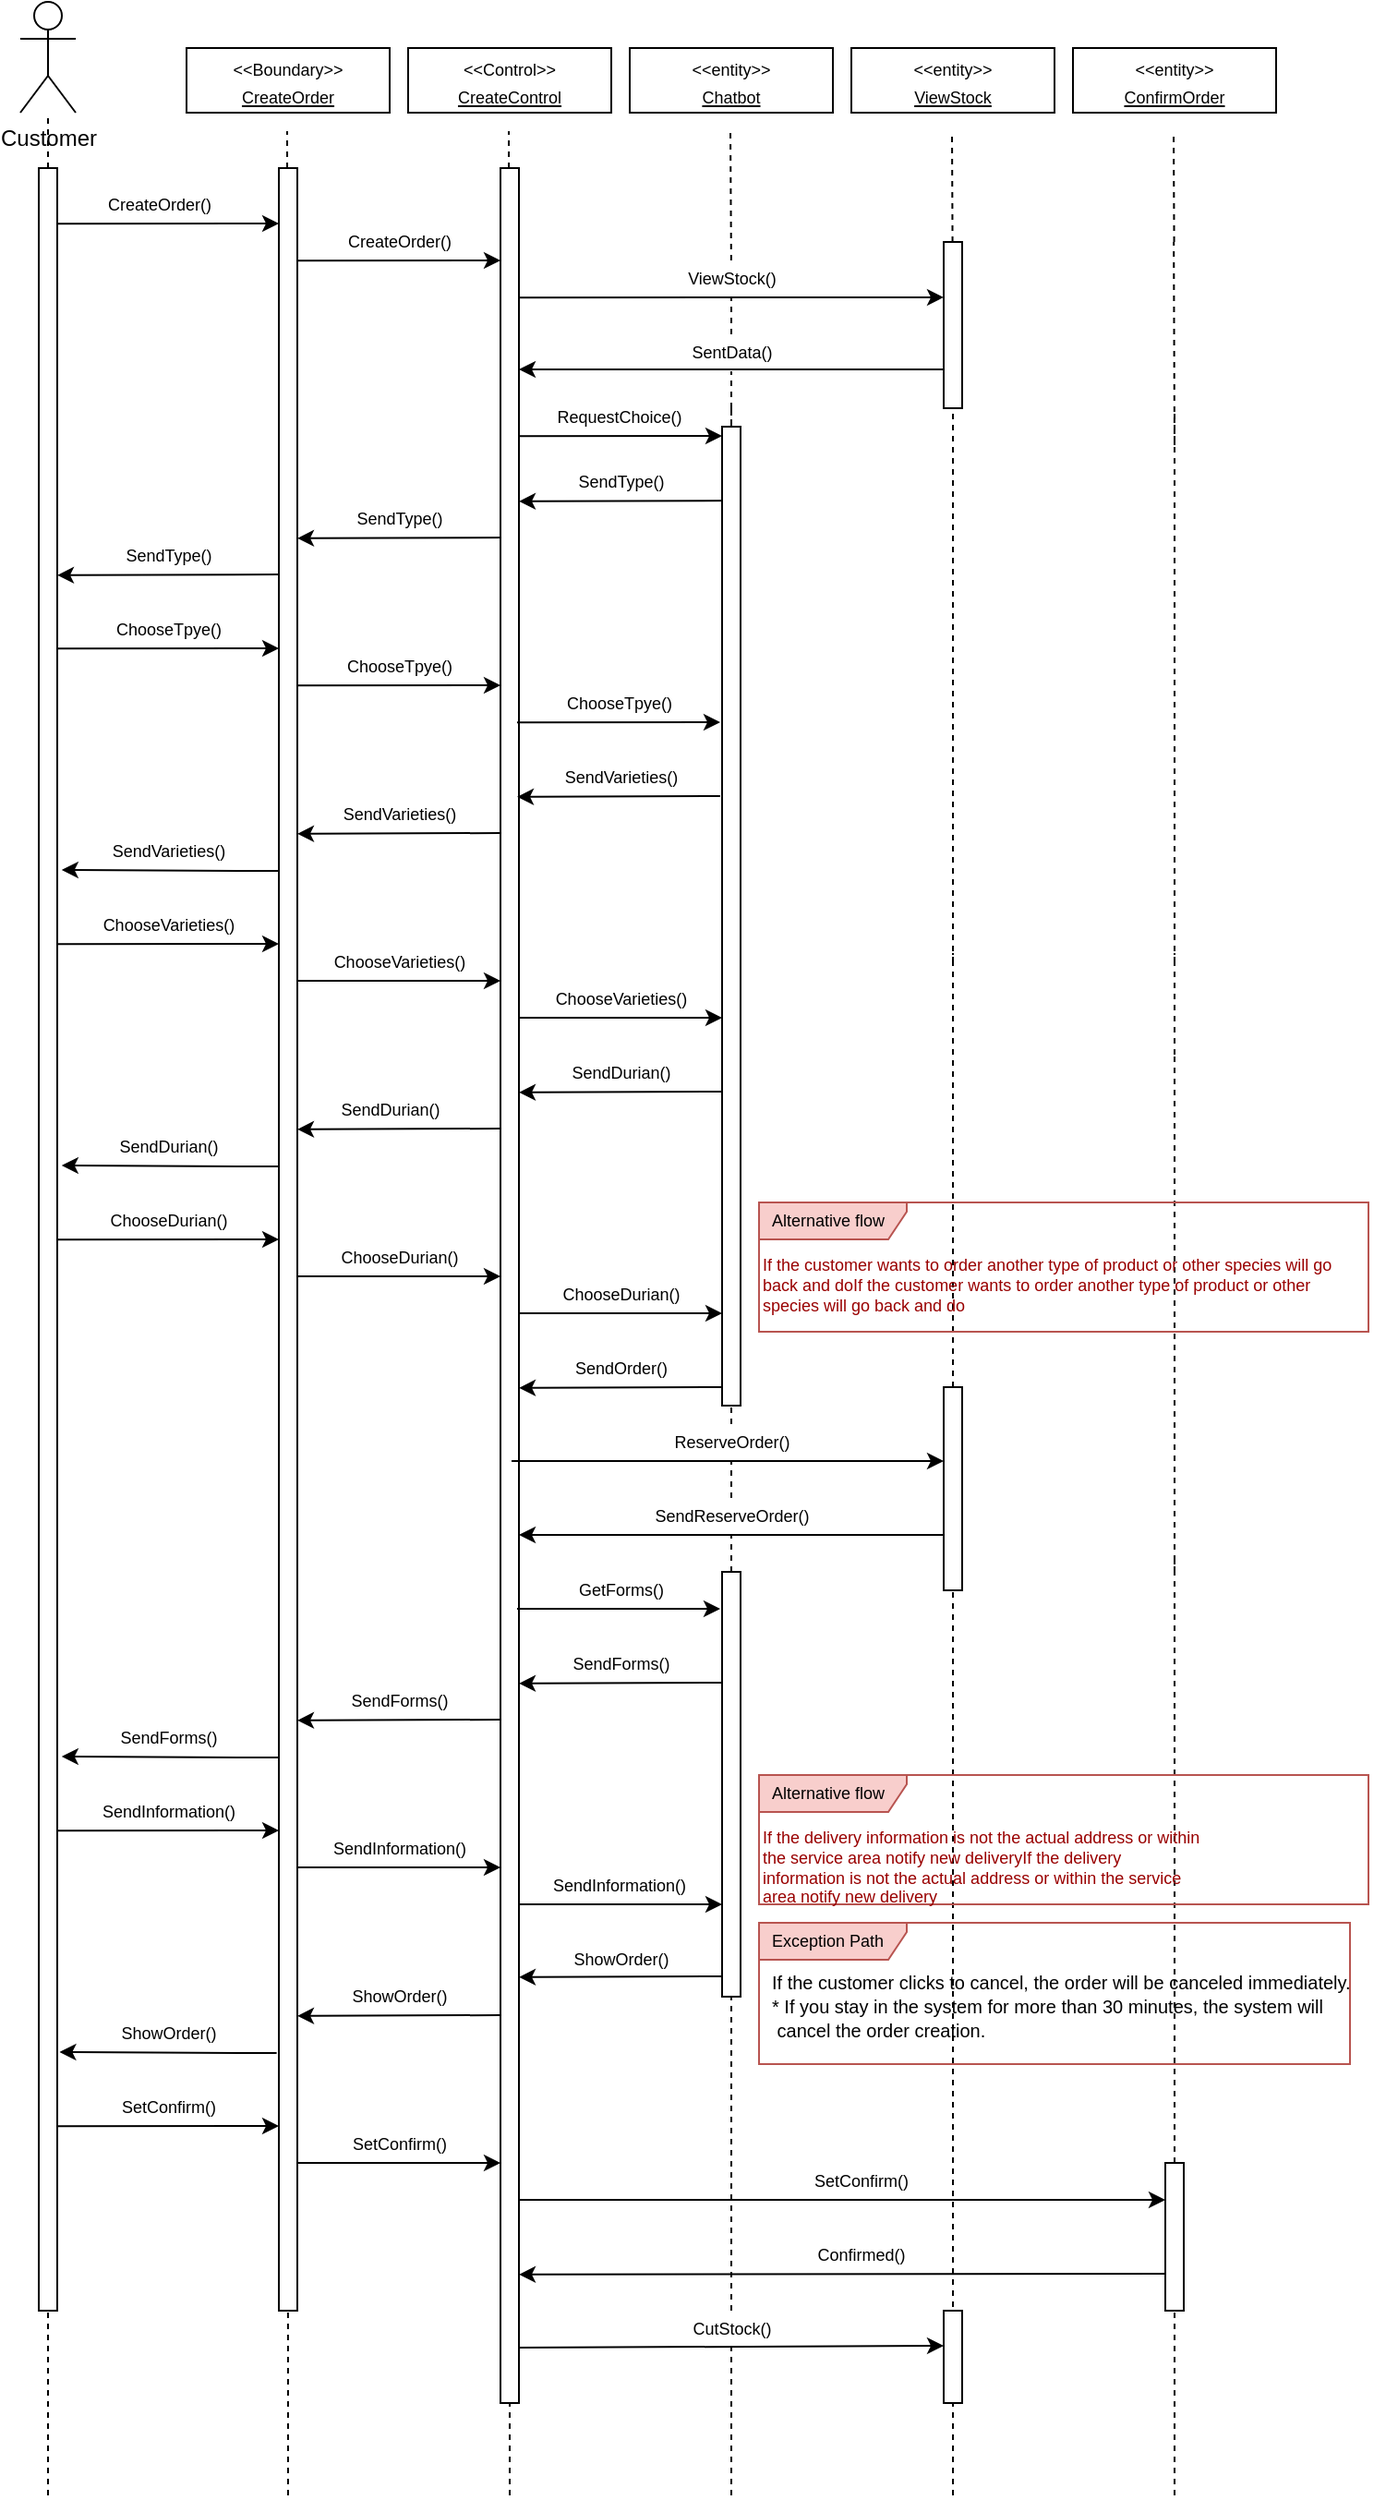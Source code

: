 <mxfile>
    <diagram id="RNaWkuKRxEJbEr7aYnWs" name="Sequence Diagram">
        <mxGraphModel dx="2070" dy="768" grid="1" gridSize="10" guides="1" tooltips="1" connect="1" arrows="1" fold="1" page="1" pageScale="1" pageWidth="850" pageHeight="1100" math="0" shadow="0">
            <root>
                <mxCell id="0"/>
                <mxCell id="1" parent="0"/>
                <mxCell id="ga03uyhn2KRXtW5bcROZ-85" value="Customer" style="shape=umlActor;verticalLabelPosition=bottom;verticalAlign=top;html=1;outlineConnect=0;" parent="1" vertex="1">
                    <mxGeometry x="90" y="90" width="30" height="60" as="geometry"/>
                </mxCell>
                <mxCell id="ga03uyhn2KRXtW5bcROZ-86" value="&lt;font style=&quot;font-size: 9px;&quot;&gt;&amp;lt;&amp;lt;Boundary&amp;gt;&amp;gt;&lt;br&gt;&lt;u&gt;CreateOrder&lt;/u&gt;&lt;br&gt;&lt;/font&gt;" style="rounded=0;whiteSpace=wrap;html=1;" parent="1" vertex="1">
                    <mxGeometry x="180.0" y="115" width="110" height="35" as="geometry"/>
                </mxCell>
                <mxCell id="ga03uyhn2KRXtW5bcROZ-87" value="&lt;font style=&quot;font-size: 9px;&quot;&gt;&amp;lt;&amp;lt;Control&amp;gt;&amp;gt;&lt;br&gt;&lt;u&gt;CreateControl&lt;/u&gt;&lt;br&gt;&lt;/font&gt;" style="rounded=0;whiteSpace=wrap;html=1;" parent="1" vertex="1">
                    <mxGeometry x="300" y="115" width="110" height="35" as="geometry"/>
                </mxCell>
                <mxCell id="ga03uyhn2KRXtW5bcROZ-88" value="&lt;font style=&quot;font-size: 9px;&quot;&gt;&amp;lt;&amp;lt;entity&amp;gt;&amp;gt;&lt;br&gt;&lt;u&gt;ViewStock&lt;/u&gt;&lt;br&gt;&lt;/font&gt;" style="rounded=0;whiteSpace=wrap;html=1;" parent="1" vertex="1">
                    <mxGeometry x="540" y="115" width="110" height="35" as="geometry"/>
                </mxCell>
                <mxCell id="ga03uyhn2KRXtW5bcROZ-89" value="" style="endArrow=none;dashed=1;html=1;startArrow=none;" parent="1" source="107" target="ga03uyhn2KRXtW5bcROZ-85" edge="1">
                    <mxGeometry width="50" height="50" relative="1" as="geometry">
                        <mxPoint x="105" y="1200" as="sourcePoint"/>
                        <mxPoint x="135" y="200" as="targetPoint"/>
                    </mxGeometry>
                </mxCell>
                <mxCell id="ga03uyhn2KRXtW5bcROZ-90" value="" style="endArrow=none;dashed=1;html=1;startArrow=none;" parent="1" source="ga03uyhn2KRXtW5bcROZ-117" edge="1">
                    <mxGeometry width="50" height="50" relative="1" as="geometry">
                        <mxPoint x="235" y="620" as="sourcePoint"/>
                        <mxPoint x="234.5" y="160" as="targetPoint"/>
                    </mxGeometry>
                </mxCell>
                <mxCell id="ga03uyhn2KRXtW5bcROZ-91" value="" style="endArrow=none;dashed=1;html=1;startArrow=none;" parent="1" edge="1">
                    <mxGeometry width="50" height="50" relative="1" as="geometry">
                        <mxPoint x="354.523" y="180" as="sourcePoint"/>
                        <mxPoint x="354.5" y="160" as="targetPoint"/>
                    </mxGeometry>
                </mxCell>
                <mxCell id="ga03uyhn2KRXtW5bcROZ-92" value="" style="endArrow=none;dashed=1;html=1;startArrow=none;" parent="1" source="ga03uyhn2KRXtW5bcROZ-104" edge="1">
                    <mxGeometry width="50" height="50" relative="1" as="geometry">
                        <mxPoint x="594.767" y="240" as="sourcePoint"/>
                        <mxPoint x="594.5" y="160" as="targetPoint"/>
                    </mxGeometry>
                </mxCell>
                <mxCell id="ga03uyhn2KRXtW5bcROZ-95" value="" style="endArrow=classic;html=1;fontSize=9;exitX=1.081;exitY=0.094;exitDx=0;exitDy=0;exitPerimeter=0;" parent="1" edge="1">
                    <mxGeometry width="50" height="50" relative="1" as="geometry">
                        <mxPoint x="110" y="210.08" as="sourcePoint"/>
                        <mxPoint x="230" y="210" as="targetPoint"/>
                    </mxGeometry>
                </mxCell>
                <mxCell id="ga03uyhn2KRXtW5bcROZ-96" value="CreateOrder()" style="text;html=1;align=center;verticalAlign=middle;resizable=0;points=[];autosize=1;strokeColor=none;fillColor=none;fontSize=9;" parent="1" vertex="1">
                    <mxGeometry x="125" y="190" width="80" height="20" as="geometry"/>
                </mxCell>
                <mxCell id="ga03uyhn2KRXtW5bcROZ-97" value="" style="endArrow=classic;html=1;fontSize=9;exitX=1.081;exitY=0.094;exitDx=0;exitDy=0;exitPerimeter=0;" parent="1" edge="1">
                    <mxGeometry width="50" height="50" relative="1" as="geometry">
                        <mxPoint x="230" y="230.08" as="sourcePoint"/>
                        <mxPoint x="350" y="230" as="targetPoint"/>
                    </mxGeometry>
                </mxCell>
                <mxCell id="ga03uyhn2KRXtW5bcROZ-98" value="" style="endArrow=none;dashed=1;html=1;" parent="1" edge="1">
                    <mxGeometry width="50" height="50" relative="1" as="geometry">
                        <mxPoint x="235" y="1440" as="sourcePoint"/>
                        <mxPoint x="234.586" y="620" as="targetPoint"/>
                    </mxGeometry>
                </mxCell>
                <mxCell id="ga03uyhn2KRXtW5bcROZ-99" value="" style="endArrow=none;dashed=1;html=1;startArrow=none;" parent="1" target="ga03uyhn2KRXtW5bcROZ-104" edge="1">
                    <mxGeometry width="50" height="50" relative="1" as="geometry">
                        <mxPoint x="595" y="610" as="sourcePoint"/>
                        <mxPoint x="594.902" y="380" as="targetPoint"/>
                    </mxGeometry>
                </mxCell>
                <mxCell id="ga03uyhn2KRXtW5bcROZ-100" value="CreateOrder()" style="text;html=1;align=center;verticalAlign=middle;resizable=0;points=[];autosize=1;strokeColor=none;fillColor=none;fontSize=9;" parent="1" vertex="1">
                    <mxGeometry x="255" y="210" width="80" height="20" as="geometry"/>
                </mxCell>
                <mxCell id="ga03uyhn2KRXtW5bcROZ-101" value="" style="endArrow=classic;html=1;fontSize=9;exitX=1.081;exitY=0.094;exitDx=0;exitDy=0;exitPerimeter=0;entryX=0.333;entryY=1;entryDx=0;entryDy=0;entryPerimeter=0;" parent="1" target="ga03uyhn2KRXtW5bcROZ-104" edge="1">
                    <mxGeometry width="50" height="50" relative="1" as="geometry">
                        <mxPoint x="350" y="250.08" as="sourcePoint"/>
                        <mxPoint x="470" y="250" as="targetPoint"/>
                    </mxGeometry>
                </mxCell>
                <mxCell id="ga03uyhn2KRXtW5bcROZ-102" value="" style="endArrow=none;dashed=1;html=1;" parent="1" edge="1">
                    <mxGeometry width="50" height="50" relative="1" as="geometry">
                        <mxPoint x="355" y="1440" as="sourcePoint"/>
                        <mxPoint x="354.836" y="420" as="targetPoint"/>
                    </mxGeometry>
                </mxCell>
                <mxCell id="ga03uyhn2KRXtW5bcROZ-103" value="" style="endArrow=classic;html=1;fontSize=9;" parent="1" edge="1">
                    <mxGeometry width="50" height="50" relative="1" as="geometry">
                        <mxPoint x="600" y="289" as="sourcePoint"/>
                        <mxPoint x="360" y="289" as="targetPoint"/>
                    </mxGeometry>
                </mxCell>
                <mxCell id="ga03uyhn2KRXtW5bcROZ-111" value="" style="endArrow=classic;html=1;fontSize=9;exitX=1.081;exitY=0.094;exitDx=0;exitDy=0;exitPerimeter=0;" parent="1" edge="1">
                    <mxGeometry width="50" height="50" relative="1" as="geometry">
                        <mxPoint x="110" y="440.08" as="sourcePoint"/>
                        <mxPoint x="230" y="440" as="targetPoint"/>
                    </mxGeometry>
                </mxCell>
                <mxCell id="ga03uyhn2KRXtW5bcROZ-112" value="" style="endArrow=classic;html=1;fontSize=9;exitX=1.081;exitY=0.094;exitDx=0;exitDy=0;exitPerimeter=0;" parent="1" edge="1">
                    <mxGeometry width="50" height="50" relative="1" as="geometry">
                        <mxPoint x="360" y="380" as="sourcePoint"/>
                        <mxPoint x="240" y="380.42" as="targetPoint"/>
                    </mxGeometry>
                </mxCell>
                <mxCell id="ga03uyhn2KRXtW5bcROZ-113" value="" style="endArrow=classic;html=1;fontSize=9;exitX=1.081;exitY=0.094;exitDx=0;exitDy=0;exitPerimeter=0;" parent="1" edge="1">
                    <mxGeometry width="50" height="50" relative="1" as="geometry">
                        <mxPoint x="230" y="460.08" as="sourcePoint"/>
                        <mxPoint x="350" y="460" as="targetPoint"/>
                    </mxGeometry>
                </mxCell>
                <mxCell id="ga03uyhn2KRXtW5bcROZ-115" value="" style="endArrow=none;dashed=1;html=1;startArrow=none;" parent="1" edge="1">
                    <mxGeometry width="50" height="50" relative="1" as="geometry">
                        <mxPoint x="355" y="420" as="sourcePoint"/>
                        <mxPoint x="355" y="620" as="targetPoint"/>
                    </mxGeometry>
                </mxCell>
                <mxCell id="ga03uyhn2KRXtW5bcROZ-116" value="" style="endArrow=none;dashed=1;html=1;startArrow=none;" parent="1" target="ga03uyhn2KRXtW5bcROZ-117" edge="1">
                    <mxGeometry width="50" height="50" relative="1" as="geometry">
                        <mxPoint x="235" y="620" as="sourcePoint"/>
                        <mxPoint x="234.5" y="160" as="targetPoint"/>
                    </mxGeometry>
                </mxCell>
                <mxCell id="ga03uyhn2KRXtW5bcROZ-117" value="" style="rounded=0;whiteSpace=wrap;html=1;direction=south;" parent="1" vertex="1">
                    <mxGeometry x="230" y="180" width="10" height="1160" as="geometry"/>
                </mxCell>
                <mxCell id="ga03uyhn2KRXtW5bcROZ-118" value="" style="endArrow=classic;html=1;fontSize=9;exitX=1.081;exitY=0.094;exitDx=0;exitDy=0;exitPerimeter=0;" parent="1" edge="1">
                    <mxGeometry width="50" height="50" relative="1" as="geometry">
                        <mxPoint x="230" y="400" as="sourcePoint"/>
                        <mxPoint x="110" y="400.42" as="targetPoint"/>
                    </mxGeometry>
                </mxCell>
                <mxCell id="ga03uyhn2KRXtW5bcROZ-120" value="" style="endArrow=none;dashed=1;html=1;startArrow=none;" parent="1" source="71" edge="1">
                    <mxGeometry width="50" height="50" relative="1" as="geometry">
                        <mxPoint x="595" y="1040" as="sourcePoint"/>
                        <mxPoint x="595" y="660" as="targetPoint"/>
                    </mxGeometry>
                </mxCell>
                <mxCell id="ga03uyhn2KRXtW5bcROZ-123" value="" style="endArrow=none;dashed=1;html=1;startArrow=none;" parent="1" edge="1">
                    <mxGeometry width="50" height="50" relative="1" as="geometry">
                        <mxPoint x="595" y="660" as="sourcePoint"/>
                        <mxPoint x="595" y="605" as="targetPoint"/>
                    </mxGeometry>
                </mxCell>
                <mxCell id="ga03uyhn2KRXtW5bcROZ-129" value="" style="endArrow=none;dashed=1;html=1;startArrow=none;" parent="1" source="29" edge="1">
                    <mxGeometry width="50" height="50" relative="1" as="geometry">
                        <mxPoint x="355" y="420" as="sourcePoint"/>
                        <mxPoint x="355" y="180" as="targetPoint"/>
                    </mxGeometry>
                </mxCell>
                <mxCell id="ga03uyhn2KRXtW5bcROZ-134" value="ChooseTpye()" style="text;html=1;align=center;verticalAlign=middle;resizable=0;points=[];autosize=1;strokeColor=none;fillColor=none;fontSize=9;" parent="1" vertex="1">
                    <mxGeometry x="130" y="420" width="80" height="20" as="geometry"/>
                </mxCell>
                <mxCell id="ga03uyhn2KRXtW5bcROZ-135" value="SendType()" style="text;html=1;align=center;verticalAlign=middle;resizable=0;points=[];autosize=1;strokeColor=none;fillColor=none;fontSize=9;" parent="1" vertex="1">
                    <mxGeometry x="135" y="380" width="70" height="20" as="geometry"/>
                </mxCell>
                <mxCell id="ga03uyhn2KRXtW5bcROZ-136" value="SendType()" style="text;html=1;align=center;verticalAlign=middle;resizable=0;points=[];autosize=1;strokeColor=none;fillColor=none;fontSize=9;" parent="1" vertex="1">
                    <mxGeometry x="260" y="360" width="70" height="20" as="geometry"/>
                </mxCell>
                <mxCell id="5" value="" style="endArrow=none;dashed=1;html=1;startArrow=none;" parent="1" source="ga03uyhn2KRXtW5bcROZ-105" edge="1">
                    <mxGeometry width="50" height="50" relative="1" as="geometry">
                        <mxPoint x="475" y="350" as="sourcePoint"/>
                        <mxPoint x="474.5" y="160" as="targetPoint"/>
                    </mxGeometry>
                </mxCell>
                <mxCell id="6" value="" style="endArrow=none;dashed=1;html=1;startArrow=none;" parent="1" edge="1">
                    <mxGeometry width="50" height="50" relative="1" as="geometry">
                        <mxPoint x="475" y="310" as="sourcePoint"/>
                        <mxPoint x="475" y="340" as="targetPoint"/>
                    </mxGeometry>
                </mxCell>
                <mxCell id="8" value="" style="endArrow=none;dashed=1;html=1;startArrow=none;" parent="1" source="76" edge="1">
                    <mxGeometry width="50" height="50" relative="1" as="geometry">
                        <mxPoint x="475" y="1040" as="sourcePoint"/>
                        <mxPoint x="475" y="660" as="targetPoint"/>
                    </mxGeometry>
                </mxCell>
                <mxCell id="9" value="" style="endArrow=none;dashed=1;html=1;startArrow=none;" parent="1" edge="1">
                    <mxGeometry width="50" height="50" relative="1" as="geometry">
                        <mxPoint x="475" y="660" as="sourcePoint"/>
                        <mxPoint x="475" y="605" as="targetPoint"/>
                    </mxGeometry>
                </mxCell>
                <mxCell id="4" value="&lt;font style=&quot;font-size: 9px;&quot;&gt;&amp;lt;&amp;lt;entity&amp;gt;&amp;gt;&lt;br&gt;&lt;u&gt;Chatbot&lt;/u&gt;&lt;br&gt;&lt;/font&gt;" style="rounded=0;whiteSpace=wrap;html=1;" parent="1" vertex="1">
                    <mxGeometry x="420" y="115" width="110" height="35" as="geometry"/>
                </mxCell>
                <mxCell id="18" value="" style="endArrow=none;dashed=1;html=1;startArrow=none;" parent="1" target="ga03uyhn2KRXtW5bcROZ-106" edge="1">
                    <mxGeometry width="50" height="50" relative="1" as="geometry">
                        <mxPoint x="475" y="310" as="sourcePoint"/>
                        <mxPoint x="474.5" y="160" as="targetPoint"/>
                    </mxGeometry>
                </mxCell>
                <mxCell id="ga03uyhn2KRXtW5bcROZ-106" value="SentData()" style="text;html=1;align=center;verticalAlign=middle;resizable=0;points=[];autosize=1;strokeColor=none;fillColor=none;fontSize=9;" parent="1" vertex="1">
                    <mxGeometry x="440" y="270" width="70" height="20" as="geometry"/>
                </mxCell>
                <mxCell id="20" value="" style="endArrow=none;dashed=1;html=1;startArrow=none;" parent="1" source="ga03uyhn2KRXtW5bcROZ-106" target="ga03uyhn2KRXtW5bcROZ-105" edge="1">
                    <mxGeometry width="50" height="50" relative="1" as="geometry">
                        <mxPoint x="474.958" y="270" as="sourcePoint"/>
                        <mxPoint x="474.5" y="160" as="targetPoint"/>
                    </mxGeometry>
                </mxCell>
                <mxCell id="ga03uyhn2KRXtW5bcROZ-105" value="ViewStock()" style="text;html=1;align=center;verticalAlign=middle;resizable=0;points=[];autosize=1;strokeColor=none;fillColor=none;fontSize=9;" parent="1" vertex="1">
                    <mxGeometry x="440" y="230" width="70" height="20" as="geometry"/>
                </mxCell>
                <mxCell id="21" value="" style="endArrow=none;dashed=1;html=1;startArrow=none;" parent="1" target="ga03uyhn2KRXtW5bcROZ-104" edge="1">
                    <mxGeometry width="50" height="50" relative="1" as="geometry">
                        <mxPoint x="594.767" y="240" as="sourcePoint"/>
                        <mxPoint x="594.5" y="160" as="targetPoint"/>
                    </mxGeometry>
                </mxCell>
                <mxCell id="ga03uyhn2KRXtW5bcROZ-104" value="" style="rounded=0;whiteSpace=wrap;html=1;direction=south;" parent="1" vertex="1">
                    <mxGeometry x="590" y="220" width="10" height="90" as="geometry"/>
                </mxCell>
                <mxCell id="23" value="" style="endArrow=none;dashed=1;html=1;startArrow=none;" parent="1" edge="1">
                    <mxGeometry width="50" height="50" relative="1" as="geometry">
                        <mxPoint x="475" y="610" as="sourcePoint"/>
                        <mxPoint x="475" y="435" as="targetPoint"/>
                    </mxGeometry>
                </mxCell>
                <mxCell id="25" value="" style="endArrow=classic;html=1;fontSize=9;exitX=1.081;exitY=0.094;exitDx=0;exitDy=0;exitPerimeter=0;" parent="1" edge="1">
                    <mxGeometry width="50" height="50" relative="1" as="geometry">
                        <mxPoint x="350" y="325.08" as="sourcePoint"/>
                        <mxPoint x="470" y="325" as="targetPoint"/>
                    </mxGeometry>
                </mxCell>
                <mxCell id="26" value="RequestChoice()" style="text;html=1;align=center;verticalAlign=middle;resizable=0;points=[];autosize=1;strokeColor=none;fillColor=none;fontSize=9;" parent="1" vertex="1">
                    <mxGeometry x="369" y="305" width="90" height="20" as="geometry"/>
                </mxCell>
                <mxCell id="27" value="" style="endArrow=none;dashed=1;html=1;startArrow=none;" parent="1" source="33" edge="1">
                    <mxGeometry width="50" height="50" relative="1" as="geometry">
                        <mxPoint x="475" y="440" as="sourcePoint"/>
                        <mxPoint x="475" y="310" as="targetPoint"/>
                    </mxGeometry>
                </mxCell>
                <mxCell id="30" value="" style="endArrow=none;dashed=1;html=1;startArrow=none;" parent="1" target="29" edge="1">
                    <mxGeometry width="50" height="50" relative="1" as="geometry">
                        <mxPoint x="355" y="420" as="sourcePoint"/>
                        <mxPoint x="355" y="180" as="targetPoint"/>
                    </mxGeometry>
                </mxCell>
                <mxCell id="29" value="" style="rounded=0;whiteSpace=wrap;html=1;direction=south;" parent="1" vertex="1">
                    <mxGeometry x="350" y="180" width="10" height="1210" as="geometry"/>
                </mxCell>
                <mxCell id="31" value="" style="endArrow=classic;html=1;fontSize=9;exitX=1.081;exitY=0.094;exitDx=0;exitDy=0;exitPerimeter=0;" parent="1" edge="1">
                    <mxGeometry width="50" height="50" relative="1" as="geometry">
                        <mxPoint x="480" y="360" as="sourcePoint"/>
                        <mxPoint x="360" y="360.42" as="targetPoint"/>
                    </mxGeometry>
                </mxCell>
                <mxCell id="32" value="SendType()" style="text;html=1;align=center;verticalAlign=middle;resizable=0;points=[];autosize=1;strokeColor=none;fillColor=none;fontSize=9;" parent="1" vertex="1">
                    <mxGeometry x="380" y="340" width="70" height="20" as="geometry"/>
                </mxCell>
                <mxCell id="34" value="" style="endArrow=none;dashed=1;html=1;startArrow=none;" parent="1" target="33" edge="1">
                    <mxGeometry width="50" height="50" relative="1" as="geometry">
                        <mxPoint x="475" y="440" as="sourcePoint"/>
                        <mxPoint x="475" y="310" as="targetPoint"/>
                    </mxGeometry>
                </mxCell>
                <mxCell id="33" value="" style="rounded=0;whiteSpace=wrap;html=1;direction=south;" parent="1" vertex="1">
                    <mxGeometry x="470" y="320" width="10" height="530" as="geometry"/>
                </mxCell>
                <mxCell id="36" value="ChooseTpye()" style="text;html=1;align=center;verticalAlign=middle;resizable=0;points=[];autosize=1;strokeColor=none;fillColor=none;fontSize=9;" parent="1" vertex="1">
                    <mxGeometry x="255" y="440" width="80" height="20" as="geometry"/>
                </mxCell>
                <mxCell id="37" value="ChooseTpye()" style="text;html=1;align=center;verticalAlign=middle;resizable=0;points=[];autosize=1;strokeColor=none;fillColor=none;fontSize=9;" parent="1" vertex="1">
                    <mxGeometry x="374" y="460" width="80" height="20" as="geometry"/>
                </mxCell>
                <mxCell id="38" value="" style="endArrow=classic;html=1;fontSize=9;exitX=1.081;exitY=0.094;exitDx=0;exitDy=0;exitPerimeter=0;" parent="1" edge="1">
                    <mxGeometry width="50" height="50" relative="1" as="geometry">
                        <mxPoint x="359" y="480.08" as="sourcePoint"/>
                        <mxPoint x="469" y="480" as="targetPoint"/>
                    </mxGeometry>
                </mxCell>
                <mxCell id="39" value="" style="endArrow=classic;html=1;fontSize=9;" parent="1" edge="1">
                    <mxGeometry width="50" height="50" relative="1" as="geometry">
                        <mxPoint x="469" y="520" as="sourcePoint"/>
                        <mxPoint x="359" y="520.42" as="targetPoint"/>
                    </mxGeometry>
                </mxCell>
                <mxCell id="40" value="SendVarieties()" style="text;html=1;align=center;verticalAlign=middle;resizable=0;points=[];autosize=1;strokeColor=none;fillColor=none;fontSize=9;" parent="1" vertex="1">
                    <mxGeometry x="375" y="500" width="80" height="20" as="geometry"/>
                </mxCell>
                <mxCell id="41" value="SendVarieties()" style="text;html=1;align=center;verticalAlign=middle;resizable=0;points=[];autosize=1;strokeColor=none;fillColor=none;fontSize=9;" parent="1" vertex="1">
                    <mxGeometry x="255" y="520" width="80" height="20" as="geometry"/>
                </mxCell>
                <mxCell id="42" value="" style="endArrow=classic;html=1;fontSize=9;" parent="1" edge="1">
                    <mxGeometry width="50" height="50" relative="1" as="geometry">
                        <mxPoint x="350" y="540" as="sourcePoint"/>
                        <mxPoint x="240" y="540.42" as="targetPoint"/>
                    </mxGeometry>
                </mxCell>
                <mxCell id="44" value="SendVarieties()" style="text;html=1;align=center;verticalAlign=middle;resizable=0;points=[];autosize=1;strokeColor=none;fillColor=none;fontSize=9;" parent="1" vertex="1">
                    <mxGeometry x="130" y="540" width="80" height="20" as="geometry"/>
                </mxCell>
                <mxCell id="46" value="ChooseVarieties()" style="text;html=1;align=center;verticalAlign=middle;resizable=0;points=[];autosize=1;strokeColor=none;fillColor=none;fontSize=9;" parent="1" vertex="1">
                    <mxGeometry x="125" y="580" width="90" height="20" as="geometry"/>
                </mxCell>
                <mxCell id="47" value="" style="endArrow=classic;html=1;fontSize=9;exitX=1.081;exitY=0.094;exitDx=0;exitDy=0;exitPerimeter=0;" parent="1" edge="1">
                    <mxGeometry width="50" height="50" relative="1" as="geometry">
                        <mxPoint x="110" y="600.08" as="sourcePoint"/>
                        <mxPoint x="230" y="600" as="targetPoint"/>
                    </mxGeometry>
                </mxCell>
                <mxCell id="48" value="ChooseVarieties()" style="text;html=1;align=center;verticalAlign=middle;resizable=0;points=[];autosize=1;strokeColor=none;fillColor=none;fontSize=9;" parent="1" vertex="1">
                    <mxGeometry x="250" y="600" width="90" height="20" as="geometry"/>
                </mxCell>
                <mxCell id="49" value="" style="endArrow=classic;html=1;fontSize=9;" parent="1" edge="1">
                    <mxGeometry width="50" height="50" relative="1" as="geometry">
                        <mxPoint x="240" y="620" as="sourcePoint"/>
                        <mxPoint x="350" y="620" as="targetPoint"/>
                    </mxGeometry>
                </mxCell>
                <mxCell id="50" value="ChooseVarieties()" style="text;html=1;align=center;verticalAlign=middle;resizable=0;points=[];autosize=1;strokeColor=none;fillColor=none;fontSize=9;" parent="1" vertex="1">
                    <mxGeometry x="370" y="620" width="90" height="20" as="geometry"/>
                </mxCell>
                <mxCell id="51" value="" style="endArrow=classic;html=1;fontSize=9;" parent="1" edge="1">
                    <mxGeometry width="50" height="50" relative="1" as="geometry">
                        <mxPoint x="360" y="640" as="sourcePoint"/>
                        <mxPoint x="470" y="640" as="targetPoint"/>
                    </mxGeometry>
                </mxCell>
                <mxCell id="52" value="SendDurian()" style="text;html=1;align=center;verticalAlign=middle;resizable=0;points=[];autosize=1;strokeColor=none;fillColor=none;fontSize=9;" parent="1" vertex="1">
                    <mxGeometry x="375" y="660" width="80" height="20" as="geometry"/>
                </mxCell>
                <mxCell id="54" value="" style="endArrow=classic;html=1;fontSize=9;" parent="1" edge="1">
                    <mxGeometry width="50" height="50" relative="1" as="geometry">
                        <mxPoint x="470" y="680" as="sourcePoint"/>
                        <mxPoint x="360" y="680.42" as="targetPoint"/>
                    </mxGeometry>
                </mxCell>
                <mxCell id="55" value="SendDurian()" style="text;html=1;align=center;verticalAlign=middle;resizable=0;points=[];autosize=1;strokeColor=none;fillColor=none;fontSize=9;" parent="1" vertex="1">
                    <mxGeometry x="250" y="680" width="80" height="20" as="geometry"/>
                </mxCell>
                <mxCell id="56" value="" style="endArrow=classic;html=1;fontSize=9;" parent="1" edge="1">
                    <mxGeometry width="50" height="50" relative="1" as="geometry">
                        <mxPoint x="350" y="700" as="sourcePoint"/>
                        <mxPoint x="240" y="700.42" as="targetPoint"/>
                    </mxGeometry>
                </mxCell>
                <mxCell id="57" value="SendDurian()" style="text;html=1;align=center;verticalAlign=middle;resizable=0;points=[];autosize=1;strokeColor=none;fillColor=none;fontSize=9;" parent="1" vertex="1">
                    <mxGeometry x="130" y="700" width="80" height="20" as="geometry"/>
                </mxCell>
                <mxCell id="59" value="" style="endArrow=classic;html=1;fontSize=9;exitX=0.459;exitY=1.24;exitDx=0;exitDy=0;exitPerimeter=0;" parent="1" edge="1">
                    <mxGeometry width="50" height="50" relative="1" as="geometry">
                        <mxPoint x="230.0" y="720.55" as="sourcePoint"/>
                        <mxPoint x="112.4" y="720.0" as="targetPoint"/>
                    </mxGeometry>
                </mxCell>
                <mxCell id="60" value="ChooseDurian()" style="text;html=1;align=center;verticalAlign=middle;resizable=0;points=[];autosize=1;strokeColor=none;fillColor=none;fontSize=9;" parent="1" vertex="1">
                    <mxGeometry x="125" y="740" width="90" height="20" as="geometry"/>
                </mxCell>
                <mxCell id="61" value="" style="endArrow=classic;html=1;fontSize=9;exitX=1.081;exitY=0.094;exitDx=0;exitDy=0;exitPerimeter=0;" parent="1" edge="1">
                    <mxGeometry width="50" height="50" relative="1" as="geometry">
                        <mxPoint x="110" y="760.08" as="sourcePoint"/>
                        <mxPoint x="230" y="760" as="targetPoint"/>
                    </mxGeometry>
                </mxCell>
                <mxCell id="62" value="ChooseDurian()" style="text;html=1;align=center;verticalAlign=middle;resizable=0;points=[];autosize=1;strokeColor=none;fillColor=none;fontSize=9;" parent="1" vertex="1">
                    <mxGeometry x="250" y="760" width="90" height="20" as="geometry"/>
                </mxCell>
                <mxCell id="63" value="" style="endArrow=classic;html=1;fontSize=9;" parent="1" edge="1">
                    <mxGeometry width="50" height="50" relative="1" as="geometry">
                        <mxPoint x="240" y="780" as="sourcePoint"/>
                        <mxPoint x="350" y="780" as="targetPoint"/>
                    </mxGeometry>
                </mxCell>
                <mxCell id="64" value="ChooseDurian()" style="text;html=1;align=center;verticalAlign=middle;resizable=0;points=[];autosize=1;strokeColor=none;fillColor=none;fontSize=9;" parent="1" vertex="1">
                    <mxGeometry x="370" y="780" width="90" height="20" as="geometry"/>
                </mxCell>
                <mxCell id="66" value="" style="endArrow=classic;html=1;fontSize=9;" parent="1" edge="1">
                    <mxGeometry width="50" height="50" relative="1" as="geometry">
                        <mxPoint x="360" y="800" as="sourcePoint"/>
                        <mxPoint x="470" y="800" as="targetPoint"/>
                    </mxGeometry>
                </mxCell>
                <mxCell id="67" value="" style="endArrow=classic;html=1;fontSize=9;" parent="1" edge="1">
                    <mxGeometry width="50" height="50" relative="1" as="geometry">
                        <mxPoint x="470" y="840" as="sourcePoint"/>
                        <mxPoint x="360" y="840.42" as="targetPoint"/>
                    </mxGeometry>
                </mxCell>
                <mxCell id="69" value="" style="endArrow=classic;html=1;fontSize=9;entryX=0.333;entryY=1;entryDx=0;entryDy=0;entryPerimeter=0;" parent="1" edge="1">
                    <mxGeometry width="50" height="50" relative="1" as="geometry">
                        <mxPoint x="356" y="880" as="sourcePoint"/>
                        <mxPoint x="590" y="880" as="targetPoint"/>
                    </mxGeometry>
                </mxCell>
                <mxCell id="70" value="" style="endArrow=classic;html=1;fontSize=9;" parent="1" edge="1">
                    <mxGeometry width="50" height="50" relative="1" as="geometry">
                        <mxPoint x="600" y="920" as="sourcePoint"/>
                        <mxPoint x="360" y="920" as="targetPoint"/>
                    </mxGeometry>
                </mxCell>
                <mxCell id="72" value="" style="endArrow=none;dashed=1;html=1;" parent="1" target="71" edge="1">
                    <mxGeometry width="50" height="50" relative="1" as="geometry">
                        <mxPoint x="595" y="1440" as="sourcePoint"/>
                        <mxPoint x="595" y="660" as="targetPoint"/>
                    </mxGeometry>
                </mxCell>
                <mxCell id="71" value="" style="rounded=0;whiteSpace=wrap;html=1;direction=south;" parent="1" vertex="1">
                    <mxGeometry x="590" y="840" width="10" height="110" as="geometry"/>
                </mxCell>
                <mxCell id="73" value="SendOrder()" style="text;html=1;align=center;verticalAlign=middle;resizable=0;points=[];autosize=1;strokeColor=none;fillColor=none;fontSize=9;" parent="1" vertex="1">
                    <mxGeometry x="380" y="820" width="70" height="20" as="geometry"/>
                </mxCell>
                <mxCell id="79" value="" style="endArrow=none;dashed=1;html=1;startArrow=none;" parent="1" source="81" target="76" edge="1">
                    <mxGeometry width="50" height="50" relative="1" as="geometry">
                        <mxPoint x="475" y="1040" as="sourcePoint"/>
                        <mxPoint x="475" y="660" as="targetPoint"/>
                    </mxGeometry>
                </mxCell>
                <mxCell id="76" value="ReserveOrder()" style="text;html=1;align=center;verticalAlign=middle;resizable=0;points=[];autosize=1;strokeColor=none;fillColor=none;fontSize=9;" parent="1" vertex="1">
                    <mxGeometry x="430" y="860" width="90" height="20" as="geometry"/>
                </mxCell>
                <mxCell id="84" value="" style="endArrow=none;dashed=1;html=1;startArrow=none;" parent="1" source="86" target="81" edge="1">
                    <mxGeometry width="50" height="50" relative="1" as="geometry">
                        <mxPoint x="475" y="1190" as="sourcePoint"/>
                        <mxPoint x="475" y="880" as="targetPoint"/>
                    </mxGeometry>
                </mxCell>
                <mxCell id="81" value="SendReserveOrder()" style="text;html=1;align=center;verticalAlign=middle;resizable=0;points=[];autosize=1;strokeColor=none;fillColor=none;fontSize=9;" parent="1" vertex="1">
                    <mxGeometry x="420" y="900" width="110" height="20" as="geometry"/>
                </mxCell>
                <mxCell id="87" value="" style="endArrow=none;dashed=1;html=1;startArrow=none;" parent="1" source="129" target="86" edge="1">
                    <mxGeometry width="50" height="50" relative="1" as="geometry">
                        <mxPoint x="475" y="1490" as="sourcePoint"/>
                        <mxPoint x="475" y="920" as="targetPoint"/>
                    </mxGeometry>
                </mxCell>
                <mxCell id="86" value="" style="rounded=0;whiteSpace=wrap;html=1;direction=south;" parent="1" vertex="1">
                    <mxGeometry x="470" y="940" width="10" height="230" as="geometry"/>
                </mxCell>
                <mxCell id="88" value="" style="endArrow=classic;html=1;fontSize=9;" parent="1" edge="1">
                    <mxGeometry width="50" height="50" relative="1" as="geometry">
                        <mxPoint x="359" y="960" as="sourcePoint"/>
                        <mxPoint x="469" y="960" as="targetPoint"/>
                    </mxGeometry>
                </mxCell>
                <mxCell id="89" value="GetForms()" style="text;html=1;align=center;verticalAlign=middle;resizable=0;points=[];autosize=1;strokeColor=none;fillColor=none;fontSize=9;" parent="1" vertex="1">
                    <mxGeometry x="380" y="940" width="70" height="20" as="geometry"/>
                </mxCell>
                <mxCell id="90" value="SendForms()" style="text;html=1;align=center;verticalAlign=middle;resizable=0;points=[];autosize=1;strokeColor=none;fillColor=none;fontSize=9;" parent="1" vertex="1">
                    <mxGeometry x="375" y="980" width="80" height="20" as="geometry"/>
                </mxCell>
                <mxCell id="91" value="" style="endArrow=classic;html=1;fontSize=9;" parent="1" edge="1">
                    <mxGeometry width="50" height="50" relative="1" as="geometry">
                        <mxPoint x="470" y="1000" as="sourcePoint"/>
                        <mxPoint x="360" y="1000.42" as="targetPoint"/>
                    </mxGeometry>
                </mxCell>
                <mxCell id="92" value="" style="endArrow=classic;html=1;fontSize=9;exitX=0.459;exitY=1.24;exitDx=0;exitDy=0;exitPerimeter=0;" parent="1" edge="1">
                    <mxGeometry width="50" height="50" relative="1" as="geometry">
                        <mxPoint x="230" y="560.55" as="sourcePoint"/>
                        <mxPoint x="112.4" y="560" as="targetPoint"/>
                    </mxGeometry>
                </mxCell>
                <mxCell id="94" value="" style="endArrow=classic;html=1;fontSize=9;" parent="1" edge="1">
                    <mxGeometry width="50" height="50" relative="1" as="geometry">
                        <mxPoint x="350" y="1020" as="sourcePoint"/>
                        <mxPoint x="240" y="1020.42" as="targetPoint"/>
                    </mxGeometry>
                </mxCell>
                <mxCell id="96" value="" style="endArrow=classic;html=1;fontSize=9;exitX=0.459;exitY=1.24;exitDx=0;exitDy=0;exitPerimeter=0;" parent="1" edge="1">
                    <mxGeometry width="50" height="50" relative="1" as="geometry">
                        <mxPoint x="230" y="1040.55" as="sourcePoint"/>
                        <mxPoint x="112.4" y="1040" as="targetPoint"/>
                    </mxGeometry>
                </mxCell>
                <mxCell id="97" value="SendForms()" style="text;html=1;align=center;verticalAlign=middle;resizable=0;points=[];autosize=1;strokeColor=none;fillColor=none;fontSize=9;" parent="1" vertex="1">
                    <mxGeometry x="255" y="1000" width="80" height="20" as="geometry"/>
                </mxCell>
                <mxCell id="98" value="SendForms()" style="text;html=1;align=center;verticalAlign=middle;resizable=0;points=[];autosize=1;strokeColor=none;fillColor=none;fontSize=9;" parent="1" vertex="1">
                    <mxGeometry x="130" y="1020" width="80" height="20" as="geometry"/>
                </mxCell>
                <mxCell id="100" value="SendInformation()" style="text;html=1;align=center;verticalAlign=middle;resizable=0;points=[];autosize=1;strokeColor=none;fillColor=none;fontSize=9;" parent="1" vertex="1">
                    <mxGeometry x="120" y="1060" width="100" height="20" as="geometry"/>
                </mxCell>
                <mxCell id="101" value="" style="endArrow=classic;html=1;fontSize=9;exitX=1.081;exitY=0.094;exitDx=0;exitDy=0;exitPerimeter=0;" parent="1" edge="1">
                    <mxGeometry width="50" height="50" relative="1" as="geometry">
                        <mxPoint x="110" y="1080.08" as="sourcePoint"/>
                        <mxPoint x="230" y="1080" as="targetPoint"/>
                    </mxGeometry>
                </mxCell>
                <mxCell id="103" value="SendInformation()" style="text;html=1;align=center;verticalAlign=middle;resizable=0;points=[];autosize=1;strokeColor=none;fillColor=none;fontSize=9;" parent="1" vertex="1">
                    <mxGeometry x="245" y="1080" width="100" height="20" as="geometry"/>
                </mxCell>
                <mxCell id="104" value="" style="endArrow=classic;html=1;fontSize=9;" parent="1" edge="1">
                    <mxGeometry width="50" height="50" relative="1" as="geometry">
                        <mxPoint x="240" y="1100" as="sourcePoint"/>
                        <mxPoint x="350" y="1100" as="targetPoint"/>
                    </mxGeometry>
                </mxCell>
                <mxCell id="105" value="SendInformation()" style="text;html=1;align=center;verticalAlign=middle;resizable=0;points=[];autosize=1;strokeColor=none;fillColor=none;fontSize=9;" parent="1" vertex="1">
                    <mxGeometry x="364" y="1100" width="100" height="20" as="geometry"/>
                </mxCell>
                <mxCell id="106" value="" style="endArrow=classic;html=1;fontSize=9;" parent="1" edge="1">
                    <mxGeometry width="50" height="50" relative="1" as="geometry">
                        <mxPoint x="360" y="1120" as="sourcePoint"/>
                        <mxPoint x="470" y="1120" as="targetPoint"/>
                    </mxGeometry>
                </mxCell>
                <mxCell id="108" value="" style="endArrow=none;dashed=1;html=1;startArrow=none;" parent="1" target="107" edge="1">
                    <mxGeometry width="50" height="50" relative="1" as="geometry">
                        <mxPoint x="105" y="1440" as="sourcePoint"/>
                        <mxPoint x="105" y="150" as="targetPoint"/>
                    </mxGeometry>
                </mxCell>
                <mxCell id="107" value="" style="rounded=0;whiteSpace=wrap;html=1;direction=south;" parent="1" vertex="1">
                    <mxGeometry x="100" y="180" width="10" height="1160" as="geometry"/>
                </mxCell>
                <mxCell id="110" value="ShowOrder()" style="text;html=1;align=center;verticalAlign=middle;resizable=0;points=[];autosize=1;strokeColor=none;fillColor=none;fontSize=9;" parent="1" vertex="1">
                    <mxGeometry x="375" y="1140" width="80" height="20" as="geometry"/>
                </mxCell>
                <mxCell id="111" value="" style="endArrow=classic;html=1;fontSize=9;" parent="1" edge="1">
                    <mxGeometry width="50" height="50" relative="1" as="geometry">
                        <mxPoint x="470" y="1159" as="sourcePoint"/>
                        <mxPoint x="360" y="1159.42" as="targetPoint"/>
                    </mxGeometry>
                </mxCell>
                <mxCell id="112" value="" style="endArrow=classic;html=1;fontSize=9;" parent="1" edge="1">
                    <mxGeometry width="50" height="50" relative="1" as="geometry">
                        <mxPoint x="350" y="1180" as="sourcePoint"/>
                        <mxPoint x="240" y="1180.42" as="targetPoint"/>
                    </mxGeometry>
                </mxCell>
                <mxCell id="113" value="ShowOrder()" style="text;html=1;align=center;verticalAlign=middle;resizable=0;points=[];autosize=1;strokeColor=none;fillColor=none;fontSize=9;" parent="1" vertex="1">
                    <mxGeometry x="255" y="1160" width="80" height="20" as="geometry"/>
                </mxCell>
                <mxCell id="114" value="ShowOrder()" style="text;html=1;align=center;verticalAlign=middle;resizable=0;points=[];autosize=1;strokeColor=none;fillColor=none;fontSize=9;" parent="1" vertex="1">
                    <mxGeometry x="130" y="1180" width="80" height="20" as="geometry"/>
                </mxCell>
                <mxCell id="116" value="" style="endArrow=classic;html=1;fontSize=9;exitX=0.459;exitY=1.24;exitDx=0;exitDy=0;exitPerimeter=0;" parent="1" edge="1">
                    <mxGeometry width="50" height="50" relative="1" as="geometry">
                        <mxPoint x="228.8" y="1200.55" as="sourcePoint"/>
                        <mxPoint x="111.2" y="1200" as="targetPoint"/>
                    </mxGeometry>
                </mxCell>
                <mxCell id="118" value="SetConfirm()" style="text;html=1;align=center;verticalAlign=middle;resizable=0;points=[];autosize=1;strokeColor=none;fillColor=none;fontSize=9;" parent="1" vertex="1">
                    <mxGeometry x="135" y="1220" width="70" height="20" as="geometry"/>
                </mxCell>
                <mxCell id="119" value="" style="endArrow=classic;html=1;fontSize=9;exitX=1.081;exitY=0.094;exitDx=0;exitDy=0;exitPerimeter=0;" parent="1" edge="1">
                    <mxGeometry width="50" height="50" relative="1" as="geometry">
                        <mxPoint x="110" y="1240.08" as="sourcePoint"/>
                        <mxPoint x="230" y="1240" as="targetPoint"/>
                    </mxGeometry>
                </mxCell>
                <mxCell id="123" value="" style="endArrow=classic;html=1;fontSize=9;" parent="1" edge="1">
                    <mxGeometry width="50" height="50" relative="1" as="geometry">
                        <mxPoint x="240" y="1260" as="sourcePoint"/>
                        <mxPoint x="350" y="1260" as="targetPoint"/>
                    </mxGeometry>
                </mxCell>
                <mxCell id="128" value="" style="rounded=0;whiteSpace=wrap;html=1;direction=south;" parent="1" vertex="1">
                    <mxGeometry x="590" y="1340" width="10" height="50" as="geometry"/>
                </mxCell>
                <mxCell id="130" value="" style="endArrow=none;dashed=1;html=1;" parent="1" target="129" edge="1">
                    <mxGeometry width="50" height="50" relative="1" as="geometry">
                        <mxPoint x="475" y="1440" as="sourcePoint"/>
                        <mxPoint x="475" y="1340" as="targetPoint"/>
                    </mxGeometry>
                </mxCell>
                <mxCell id="129" value="CutStock()" style="text;html=1;align=center;verticalAlign=middle;resizable=0;points=[];autosize=1;strokeColor=none;fillColor=none;fontSize=9;" parent="1" vertex="1">
                    <mxGeometry x="440" y="1340" width="70" height="20" as="geometry"/>
                </mxCell>
                <mxCell id="131" value="" style="endArrow=classic;html=1;fontSize=9;entryX=0.333;entryY=1;entryDx=0;entryDy=0;entryPerimeter=0;" parent="1" edge="1">
                    <mxGeometry width="50" height="50" relative="1" as="geometry">
                        <mxPoint x="360" y="1360" as="sourcePoint"/>
                        <mxPoint x="590" y="1359" as="targetPoint"/>
                    </mxGeometry>
                </mxCell>
                <mxCell id="osTkiTJk4CAb8E28aG8k-131" value="&lt;font style=&quot;font-size: 9px;&quot;&gt;&amp;lt;&amp;lt;entity&amp;gt;&amp;gt;&lt;br&gt;&lt;span style=&quot;&quot;&gt;&lt;u&gt;ConfirmOrder&lt;/u&gt;&lt;/span&gt;&lt;br&gt;&lt;/font&gt;" style="rounded=0;whiteSpace=wrap;html=1;" parent="1" vertex="1">
                    <mxGeometry x="660" y="115" width="110" height="35" as="geometry"/>
                </mxCell>
                <mxCell id="osTkiTJk4CAb8E28aG8k-141" value="" style="endArrow=none;dashed=1;html=1;startArrow=none;" parent="1" edge="1">
                    <mxGeometry width="50" height="50" relative="1" as="geometry">
                        <mxPoint x="714.786" y="220" as="sourcePoint"/>
                        <mxPoint x="714.5" y="160" as="targetPoint"/>
                    </mxGeometry>
                </mxCell>
                <mxCell id="osTkiTJk4CAb8E28aG8k-142" value="" style="endArrow=none;dashed=1;html=1;startArrow=none;" parent="1" edge="1">
                    <mxGeometry width="50" height="50" relative="1" as="geometry">
                        <mxPoint x="715" y="610" as="sourcePoint"/>
                        <mxPoint x="715" y="310" as="targetPoint"/>
                    </mxGeometry>
                </mxCell>
                <mxCell id="osTkiTJk4CAb8E28aG8k-143" value="" style="endArrow=none;dashed=1;html=1;startArrow=none;" parent="1" edge="1">
                    <mxGeometry width="50" height="50" relative="1" as="geometry">
                        <mxPoint x="715" y="940" as="sourcePoint"/>
                        <mxPoint x="715" y="660" as="targetPoint"/>
                    </mxGeometry>
                </mxCell>
                <mxCell id="osTkiTJk4CAb8E28aG8k-144" value="" style="endArrow=none;dashed=1;html=1;startArrow=none;" parent="1" edge="1">
                    <mxGeometry width="50" height="50" relative="1" as="geometry">
                        <mxPoint x="715" y="660" as="sourcePoint"/>
                        <mxPoint x="715" y="605" as="targetPoint"/>
                    </mxGeometry>
                </mxCell>
                <mxCell id="osTkiTJk4CAb8E28aG8k-145" value="" style="endArrow=none;dashed=1;html=1;startArrow=none;" parent="1" edge="1">
                    <mxGeometry width="50" height="50" relative="1" as="geometry">
                        <mxPoint x="715" y="330" as="sourcePoint"/>
                        <mxPoint x="714.58" y="220" as="targetPoint"/>
                    </mxGeometry>
                </mxCell>
                <mxCell id="osTkiTJk4CAb8E28aG8k-147" value="" style="endArrow=none;dashed=1;html=1;startArrow=none;" parent="1" source="osTkiTJk4CAb8E28aG8k-151" edge="1">
                    <mxGeometry width="50" height="50" relative="1" as="geometry">
                        <mxPoint x="715" y="1440" as="sourcePoint"/>
                        <mxPoint x="715" y="930" as="targetPoint"/>
                    </mxGeometry>
                </mxCell>
                <mxCell id="osTkiTJk4CAb8E28aG8k-150" value="SetConfirm()" style="text;html=1;align=center;verticalAlign=middle;resizable=0;points=[];autosize=1;strokeColor=none;fillColor=none;fontSize=9;" parent="1" vertex="1">
                    <mxGeometry x="260" y="1240" width="70" height="20" as="geometry"/>
                </mxCell>
                <mxCell id="osTkiTJk4CAb8E28aG8k-152" value="" style="endArrow=none;dashed=1;html=1;" parent="1" target="osTkiTJk4CAb8E28aG8k-151" edge="1">
                    <mxGeometry width="50" height="50" relative="1" as="geometry">
                        <mxPoint x="715" y="1440" as="sourcePoint"/>
                        <mxPoint x="715" y="930" as="targetPoint"/>
                    </mxGeometry>
                </mxCell>
                <mxCell id="osTkiTJk4CAb8E28aG8k-151" value="" style="rounded=0;whiteSpace=wrap;html=1;direction=south;" parent="1" vertex="1">
                    <mxGeometry x="710" y="1260" width="10" height="80" as="geometry"/>
                </mxCell>
                <mxCell id="osTkiTJk4CAb8E28aG8k-157" value="" style="endArrow=classic;html=1;fontSize=9;" parent="1" edge="1">
                    <mxGeometry width="50" height="50" relative="1" as="geometry">
                        <mxPoint x="360" y="1280" as="sourcePoint"/>
                        <mxPoint x="710" y="1280" as="targetPoint"/>
                    </mxGeometry>
                </mxCell>
                <mxCell id="osTkiTJk4CAb8E28aG8k-158" value="SetConfirm()" style="text;html=1;align=center;verticalAlign=middle;resizable=0;points=[];autosize=1;strokeColor=none;fillColor=none;fontSize=9;" parent="1" vertex="1">
                    <mxGeometry x="510" y="1260" width="70" height="20" as="geometry"/>
                </mxCell>
                <mxCell id="osTkiTJk4CAb8E28aG8k-160" value="" style="endArrow=classic;html=1;fontSize=9;exitX=0.75;exitY=1;exitDx=0;exitDy=0;" parent="1" source="osTkiTJk4CAb8E28aG8k-151" edge="1">
                    <mxGeometry width="50" height="50" relative="1" as="geometry">
                        <mxPoint x="680" y="1320" as="sourcePoint"/>
                        <mxPoint x="360" y="1320.42" as="targetPoint"/>
                    </mxGeometry>
                </mxCell>
                <mxCell id="osTkiTJk4CAb8E28aG8k-161" value="Confirmed()" style="text;html=1;align=center;verticalAlign=middle;resizable=0;points=[];autosize=1;strokeColor=none;fillColor=none;fontSize=9;" parent="1" vertex="1">
                    <mxGeometry x="510" y="1300" width="70" height="20" as="geometry"/>
                </mxCell>
                <mxCell id="jbTF4x89PD6NRZbTBLKt-131" value="&lt;font style=&quot;font-size: 9px;&quot;&gt;Alternative flow&lt;/font&gt;" style="shape=umlFrame;whiteSpace=wrap;html=1;width=80;height=20;boundedLbl=1;verticalAlign=middle;align=left;spacingLeft=5;strokeWidth=1;fontSize=9;fillColor=#f8cecc;strokeColor=#b85450;" vertex="1" parent="1">
                    <mxGeometry x="490" y="1050" width="330" height="70" as="geometry"/>
                </mxCell>
                <mxCell id="HpFf7ICT726GT3wwcx-c-131" value="If the delivery information is not the actual address or within &lt;br&gt;the service area notify new deliveryIf the delivery &lt;br&gt;information is not the actual address or within the service &lt;br&gt;area notify new delivery" style="text;html=1;align=left;verticalAlign=middle;resizable=0;points=[];autosize=1;fontSize=9;fontColor=#990000;" vertex="1" parent="1">
                    <mxGeometry x="490" y="1070" width="260" height="60" as="geometry"/>
                </mxCell>
                <mxCell id="Z7v4wX-kSHGK1zvZpDcU-131" value="&lt;font color=&quot;#000000&quot; style=&quot;font-size: 9px;&quot;&gt;Exception Path&lt;/font&gt;" style="shape=umlFrame;whiteSpace=wrap;html=1;width=80;height=20;boundedLbl=1;verticalAlign=middle;align=left;spacingLeft=5;strokeWidth=1;fontSize=9;fillColor=#f8cecc;strokeColor=#b85450;" vertex="1" parent="1">
                    <mxGeometry x="490" y="1130" width="320" height="76.5" as="geometry"/>
                </mxCell>
                <mxCell id="Z7v4wX-kSHGK1zvZpDcU-133" value="&lt;div&gt;&lt;font size=&quot;1&quot;&gt;If the customer clicks to cancel, the order will be&amp;nbsp;&lt;/font&gt;&lt;span style=&quot;font-size: x-small; background-color: initial;&quot;&gt;canceled immediately.&lt;/span&gt;&lt;/div&gt;&lt;div&gt;&lt;font size=&quot;1&quot;&gt;* If you stay in the system for more than 30 minutes, the system will&lt;/font&gt;&lt;/div&gt;&lt;div&gt;&lt;font size=&quot;1&quot;&gt;&amp;nbsp;cancel the order creation.&lt;/font&gt;&lt;/div&gt;" style="text;html=1;align=left;verticalAlign=middle;resizable=0;points=[];autosize=1;strokeColor=none;fillColor=none;fontSize=11;" vertex="1" parent="1">
                    <mxGeometry x="495" y="1150" width="340" height="50" as="geometry"/>
                </mxCell>
                <mxCell id="Z7v4wX-kSHGK1zvZpDcU-135" value="&lt;font style=&quot;font-size: 9px;&quot;&gt;Alternative flow&lt;/font&gt;" style="shape=umlFrame;whiteSpace=wrap;html=1;width=80;height=20;boundedLbl=1;verticalAlign=middle;align=left;spacingLeft=5;strokeWidth=1;fontSize=9;fillColor=#f8cecc;strokeColor=#b85450;" vertex="1" parent="1">
                    <mxGeometry x="490" y="740" width="330" height="70" as="geometry"/>
                </mxCell>
                <mxCell id="Z7v4wX-kSHGK1zvZpDcU-137" value="If the customer wants to order another type of product or other species will go &lt;br&gt;back and doIf the customer wants to order another type of product or other &lt;br&gt;species will go back and do" style="text;html=1;align=left;verticalAlign=middle;resizable=0;points=[];autosize=1;fontSize=9;fontColor=#990000;" vertex="1" parent="1">
                    <mxGeometry x="490" y="760" width="330" height="50" as="geometry"/>
                </mxCell>
            </root>
        </mxGraphModel>
    </diagram>
    <diagram id="Y75Kf4f4q_eGGughY2cu" name="Collaboration Diagram">
        <mxGraphModel dx="1553" dy="576" grid="1" gridSize="10" guides="1" tooltips="1" connect="1" arrows="1" fold="1" page="1" pageScale="1" pageWidth="850" pageHeight="1100" math="0" shadow="0">
            <root>
                <mxCell id="0"/>
                <mxCell id="1" parent="0"/>
                <mxCell id="MUIphe6K8FHURnRIAF3P-1" value="Customer" style="shape=umlActor;verticalLabelPosition=bottom;verticalAlign=top;html=1;outlineConnect=0;" parent="1" vertex="1">
                    <mxGeometry x="60" y="370" width="30" height="60" as="geometry"/>
                </mxCell>
                <mxCell id="uBh2QNcPTMAzRvu9zYvO-1" value="CreateOrder" style="shape=umlBoundary;whiteSpace=wrap;html=1;" parent="1" vertex="1">
                    <mxGeometry x="210" y="360" width="100" height="80" as="geometry"/>
                </mxCell>
                <mxCell id="uBh2QNcPTMAzRvu9zYvO-4" value="ChatBot" style="ellipse;shape=umlEntity;whiteSpace=wrap;html=1;" parent="1" vertex="1">
                    <mxGeometry x="450.0" y="40" width="80" height="80" as="geometry"/>
                </mxCell>
                <mxCell id="Un_AS0-pB90K3cMa7t4U-5" value="" style="endArrow=none;html=1;entryX=0.5;entryY=0.5;entryDx=0;entryDy=0;entryPerimeter=0;exitX=0.008;exitY=0.503;exitDx=0;exitDy=0;exitPerimeter=0;" edge="1" parent="1" source="uBh2QNcPTMAzRvu9zYvO-1" target="MUIphe6K8FHURnRIAF3P-1">
                    <mxGeometry width="50" height="50" relative="1" as="geometry">
                        <mxPoint x="130" y="460" as="sourcePoint"/>
                        <mxPoint x="180" y="410" as="targetPoint"/>
                    </mxGeometry>
                </mxCell>
                <mxCell id="Un_AS0-pB90K3cMa7t4U-9" value="" style="endArrow=none;html=1;entryX=1.008;entryY=0.483;entryDx=0;entryDy=0;entryPerimeter=0;exitX=0.008;exitY=0.503;exitDx=0;exitDy=0;exitPerimeter=0;" edge="1" parent="1" target="uBh2QNcPTMAzRvu9zYvO-1">
                    <mxGeometry width="50" height="50" relative="1" as="geometry">
                        <mxPoint x="450.0" y="399.74" as="sourcePoint"/>
                        <mxPoint x="314.2" y="399.5" as="targetPoint"/>
                    </mxGeometry>
                </mxCell>
                <mxCell id="Un_AS0-pB90K3cMa7t4U-10" value="" style="endArrow=none;html=1;entryX=0.5;entryY=0.5;entryDx=0;entryDy=0;entryPerimeter=0;" edge="1" parent="1">
                    <mxGeometry width="50" height="50" relative="1" as="geometry">
                        <mxPoint x="700" y="400" as="sourcePoint"/>
                        <mxPoint x="530" y="399.5" as="targetPoint"/>
                    </mxGeometry>
                </mxCell>
                <mxCell id="Un_AS0-pB90K3cMa7t4U-11" value="ViewStock" style="ellipse;shape=umlEntity;whiteSpace=wrap;html=1;" vertex="1" parent="1">
                    <mxGeometry x="680" y="360" width="80" height="80" as="geometry"/>
                </mxCell>
                <mxCell id="Un_AS0-pB90K3cMa7t4U-13" value="" style="endArrow=none;html=1;exitX=0.5;exitY=0.149;exitDx=0;exitDy=0;exitPerimeter=0;" edge="1" parent="1" source="Un_AS0-pB90K3cMa7t4U-16" target="uBh2QNcPTMAzRvu9zYvO-4">
                    <mxGeometry width="50" height="50" relative="1" as="geometry">
                        <mxPoint x="490" y="264.22" as="sourcePoint"/>
                        <mxPoint x="530" y="180" as="targetPoint"/>
                    </mxGeometry>
                </mxCell>
                <mxCell id="Un_AS0-pB90K3cMa7t4U-14" value="" style="endArrow=none;html=1;exitX=0.5;exitY=0;exitDx=0;exitDy=0;" edge="1" parent="1" source="Un_AS0-pB90K3cMa7t4U-15">
                    <mxGeometry width="50" height="50" relative="1" as="geometry">
                        <mxPoint x="489.5" y="574.22" as="sourcePoint"/>
                        <mxPoint x="489.5" y="430" as="targetPoint"/>
                    </mxGeometry>
                </mxCell>
                <mxCell id="Un_AS0-pB90K3cMa7t4U-15" value="ConfirmOrder" style="ellipse;shape=umlEntity;whiteSpace=wrap;html=1;" vertex="1" parent="1">
                    <mxGeometry x="450" y="580" width="80" height="80" as="geometry"/>
                </mxCell>
                <mxCell id="Un_AS0-pB90K3cMa7t4U-16" value="CreateControl" style="ellipse;shape=umlControl;whiteSpace=wrap;html=1;" vertex="1" parent="1">
                    <mxGeometry x="450.0" y="350" width="80" height="90" as="geometry"/>
                </mxCell>
                <mxCell id="uWea9SCXxeVd7uDbKpxR-1" value="" style="endArrow=classic;html=1;fontSize=9;" edge="1" parent="1">
                    <mxGeometry width="50" height="50" relative="1" as="geometry">
                        <mxPoint x="100" y="390" as="sourcePoint"/>
                        <mxPoint x="200" y="390" as="targetPoint"/>
                    </mxGeometry>
                </mxCell>
                <mxCell id="uWea9SCXxeVd7uDbKpxR-2" value="" style="endArrow=classic;html=1;fontSize=9;exitX=1.081;exitY=0.094;exitDx=0;exitDy=0;exitPerimeter=0;" edge="1" parent="1">
                    <mxGeometry width="50" height="50" relative="1" as="geometry">
                        <mxPoint x="320" y="390.08" as="sourcePoint"/>
                        <mxPoint x="440" y="390" as="targetPoint"/>
                    </mxGeometry>
                </mxCell>
                <mxCell id="uWea9SCXxeVd7uDbKpxR-3" value="" style="endArrow=classic;html=1;fontSize=9;exitX=1.081;exitY=0.094;exitDx=0;exitDy=0;exitPerimeter=0;" edge="1" parent="1">
                    <mxGeometry width="50" height="50" relative="1" as="geometry">
                        <mxPoint x="540" y="390.08" as="sourcePoint"/>
                        <mxPoint x="660" y="390" as="targetPoint"/>
                    </mxGeometry>
                </mxCell>
                <mxCell id="uWea9SCXxeVd7uDbKpxR-4" value="" style="endArrow=classic;html=1;fontSize=9;" edge="1" parent="1">
                    <mxGeometry width="50" height="50" relative="1" as="geometry">
                        <mxPoint x="480" y="350" as="sourcePoint"/>
                        <mxPoint x="480" y="129.92" as="targetPoint"/>
                    </mxGeometry>
                </mxCell>
                <mxCell id="uWea9SCXxeVd7uDbKpxR-5" value="" style="endArrow=classic;html=1;fontSize=9;exitX=1.081;exitY=0.094;exitDx=0;exitDy=0;exitPerimeter=0;entryX=0.625;entryY=0;entryDx=0;entryDy=0;entryPerimeter=0;" edge="1" parent="1" target="Un_AS0-pB90K3cMa7t4U-16">
                    <mxGeometry width="50" height="50" relative="1" as="geometry">
                        <mxPoint x="500" y="130.08" as="sourcePoint"/>
                        <mxPoint x="620" y="130" as="targetPoint"/>
                    </mxGeometry>
                </mxCell>
                <mxCell id="uWea9SCXxeVd7uDbKpxR-7" value="" style="endArrow=classic;html=1;fontSize=9;exitX=1.081;exitY=0.094;exitDx=0;exitDy=0;exitPerimeter=0;" edge="1" parent="1">
                    <mxGeometry width="50" height="50" relative="1" as="geometry">
                        <mxPoint x="480" y="570" as="sourcePoint"/>
                        <mxPoint x="480" y="449.92" as="targetPoint"/>
                    </mxGeometry>
                </mxCell>
                <mxCell id="vIsUGnYjeyWR5nqQjUpX-2" value="14.1 SetConfirm()" style="text;html=1;align=center;verticalAlign=middle;resizable=0;points=[];autosize=1;strokeColor=none;fillColor=none;fontSize=9;" vertex="1" parent="1">
                    <mxGeometry x="500" y="510" width="90" height="20" as="geometry"/>
                </mxCell>
                <mxCell id="vIsUGnYjeyWR5nqQjUpX-4" value="14 Confirmed()" style="text;html=1;align=center;verticalAlign=middle;resizable=0;points=[];autosize=1;strokeColor=none;fillColor=none;fontSize=9;" vertex="1" parent="1">
                    <mxGeometry x="400" y="510" width="80" height="20" as="geometry"/>
                </mxCell>
                <mxCell id="uWea9SCXxeVd7uDbKpxR-8" value="" style="endArrow=classic;html=1;fontSize=9;exitX=1.081;exitY=0.094;exitDx=0;exitDy=0;exitPerimeter=0;entryX=0.625;entryY=0;entryDx=0;entryDy=0;entryPerimeter=0;" edge="1" parent="1">
                    <mxGeometry width="50" height="50" relative="1" as="geometry">
                        <mxPoint x="500" y="450" as="sourcePoint"/>
                        <mxPoint x="500" y="569.92" as="targetPoint"/>
                    </mxGeometry>
                </mxCell>
                <mxCell id="uWea9SCXxeVd7uDbKpxR-9" value="" style="endArrow=classic;html=1;fontSize=9;" edge="1" parent="1">
                    <mxGeometry width="50" height="50" relative="1" as="geometry">
                        <mxPoint x="660" y="410" as="sourcePoint"/>
                        <mxPoint x="540" y="410" as="targetPoint"/>
                    </mxGeometry>
                </mxCell>
                <mxCell id="uWea9SCXxeVd7uDbKpxR-10" value="" style="endArrow=classic;html=1;fontSize=9;" edge="1" parent="1">
                    <mxGeometry width="50" height="50" relative="1" as="geometry">
                        <mxPoint x="440" y="410" as="sourcePoint"/>
                        <mxPoint x="320" y="410" as="targetPoint"/>
                    </mxGeometry>
                </mxCell>
                <mxCell id="uWea9SCXxeVd7uDbKpxR-11" value="" style="endArrow=classic;html=1;fontSize=9;" edge="1" parent="1">
                    <mxGeometry width="50" height="50" relative="1" as="geometry">
                        <mxPoint x="200" y="410" as="sourcePoint"/>
                        <mxPoint x="100" y="410" as="targetPoint"/>
                    </mxGeometry>
                </mxCell>
                <mxCell id="-u9hTili4GrJwT_OY7ov-1" value="2.1.SentData()&lt;br&gt;10.1 SendReserveOrder()" style="text;html=1;align=left;verticalAlign=middle;resizable=0;points=[];autosize=1;strokeColor=none;fillColor=none;fontSize=9;" vertex="1" parent="1">
                    <mxGeometry x="550" y="410" width="130" height="40" as="geometry"/>
                </mxCell>
                <mxCell id="-u9hTili4GrJwT_OY7ov-2" value="2. ViewStock()&lt;br&gt;10. ReserveOrder()&lt;br&gt;14.2 CutStock()" style="text;html=1;align=left;verticalAlign=middle;resizable=0;points=[];autosize=1;strokeColor=none;fillColor=none;fontSize=9;" vertex="1" parent="1">
                    <mxGeometry x="550" y="340" width="100" height="50" as="geometry"/>
                </mxCell>
                <mxCell id="cuDeF6JDOxNH5qxNK8lC-1" value="1. CreateOrder()&lt;br&gt;4. ChooseTpye()&lt;br&gt;6. ChooseVarieties()&lt;br&gt;8.&amp;nbsp;&lt;span style=&quot;text-align: center;&quot;&gt;ChooseDurian()&lt;br&gt;11.&amp;nbsp;&lt;/span&gt;&lt;span style=&quot;text-align: center;&quot;&gt;SendInformation()&lt;br&gt;&lt;/span&gt;&lt;span style=&quot;text-align: center;&quot;&gt;13.&amp;nbsp;&lt;/span&gt;&lt;span style=&quot;text-align: center;&quot;&gt;SetConfirm()&lt;/span&gt;&lt;span style=&quot;text-align: center;&quot;&gt;&lt;br&gt;&lt;/span&gt;" style="text;html=1;align=left;verticalAlign=middle;resizable=0;points=[];autosize=1;strokeColor=none;fillColor=none;fontSize=9;" vertex="1" parent="1">
                    <mxGeometry x="100" y="310" width="110" height="80" as="geometry"/>
                </mxCell>
                <mxCell id="GXf_9yQOvV_jir32JExM-1" value="1.1 CreateOrder()&lt;br&gt;4.1 ChooseTpye()&lt;br&gt;6.1 ChooseVarieties()&lt;br&gt;8.1&amp;nbsp;&lt;span style=&quot;text-align: center;&quot;&gt;ChooseDurian()&lt;br&gt;11.1&amp;nbsp;&lt;/span&gt;&lt;span style=&quot;text-align: center;&quot;&gt;SendInformation()&lt;br&gt;&lt;/span&gt;&lt;span style=&quot;text-align: center;&quot;&gt;13.1&amp;nbsp;&lt;/span&gt;&lt;span style=&quot;text-align: center;&quot;&gt;SetConfirm()&lt;/span&gt;&lt;span style=&quot;text-align: center;&quot;&gt;&lt;br&gt;&lt;/span&gt;" style="text;html=1;align=left;verticalAlign=middle;resizable=0;points=[];autosize=1;strokeColor=none;fillColor=none;fontSize=9;" vertex="1" parent="1">
                    <mxGeometry x="325" y="310" width="110" height="80" as="geometry"/>
                </mxCell>
                <mxCell id="OuBaIrrbZaKWNwU3vuSv-1" value="3. RequestChoice()&lt;br&gt;4.2 ChooseTpye()&lt;br&gt;6.2 ChooseVarieties()&lt;br&gt;8.2&amp;nbsp;&lt;span style=&quot;text-align: center;&quot;&gt;ChooseDurian()&lt;br&gt;10.2&amp;nbsp;&lt;/span&gt;&lt;span style=&quot;text-align: center;&quot;&gt;GetForms()&lt;br&gt;&lt;/span&gt;&lt;span style=&quot;text-align: center;&quot;&gt;11.2&amp;nbsp;&lt;/span&gt;&lt;span style=&quot;text-align: center;&quot;&gt;SendInformation()&lt;/span&gt;&lt;span style=&quot;text-align: center;&quot;&gt;&lt;br&gt;&lt;/span&gt;" style="text;html=1;align=left;verticalAlign=middle;resizable=0;points=[];autosize=1;strokeColor=none;fillColor=none;fontSize=9;" vertex="1" parent="1">
                    <mxGeometry x="370" y="180" width="110" height="80" as="geometry"/>
                </mxCell>
                <mxCell id="4X5n9Lfky0MZglpiEUMI-1" value="3.1 SendType()&lt;br&gt;5. SendVarieties()&lt;br&gt;7.&amp;nbsp;&lt;span style=&quot;text-align: center;&quot;&gt;SendDurian()&lt;br&gt;9.&amp;nbsp;&lt;/span&gt;&lt;span style=&quot;text-align: center;&quot;&gt;SendOrder()&lt;br&gt;&lt;/span&gt;&lt;span style=&quot;text-align: center;&quot;&gt;10.3&amp;nbsp;&lt;/span&gt;&lt;span style=&quot;text-align: center;&quot;&gt;SendForms()&lt;br&gt;&lt;/span&gt;&lt;span style=&quot;text-align: center;&quot;&gt;12.&amp;nbsp;&lt;/span&gt;&lt;span style=&quot;text-align: center;&quot;&gt;ShowOrder()&lt;/span&gt;&lt;span style=&quot;text-align: center;&quot;&gt;&lt;br&gt;&lt;/span&gt;" style="text;html=1;align=left;verticalAlign=middle;resizable=0;points=[];autosize=1;strokeColor=none;fillColor=none;fontSize=9;" vertex="1" parent="1">
                    <mxGeometry x="520" y="180" width="100" height="80" as="geometry"/>
                </mxCell>
                <mxCell id="LAoilq3IOThFhljV5zhz-1" value="3.2 SendType()&lt;br&gt;5.1 SendVarieties()&lt;br&gt;&lt;div style=&quot;&quot;&gt;&lt;span style=&quot;background-color: initial;&quot;&gt;7.1&amp;nbsp;&lt;/span&gt;&lt;span style=&quot;background-color: initial;&quot;&gt;SendDurian()&lt;/span&gt;&lt;/div&gt;&lt;div style=&quot;&quot;&gt;&lt;span style=&quot;background-color: initial; text-align: center;&quot;&gt;10.4 SendForms()&lt;/span&gt;&lt;span style=&quot;background-color: initial; text-align: center;&quot;&gt;&amp;nbsp;&lt;/span&gt;&lt;/div&gt;&lt;span style=&quot;text-align: center;&quot;&gt;12.1 ShowOrder()&lt;/span&gt;" style="text;html=1;align=left;verticalAlign=middle;resizable=0;points=[];autosize=1;strokeColor=none;fillColor=none;fontSize=9;" vertex="1" parent="1">
                    <mxGeometry x="335" y="420" width="100" height="70" as="geometry"/>
                </mxCell>
                <mxCell id="LAoilq3IOThFhljV5zhz-4" value="3.3 SendType()&lt;br&gt;5.2 SendVarieties()&lt;br&gt;&lt;span style=&quot;background-color: initial;&quot;&gt;7.2&amp;nbsp;&lt;/span&gt;&lt;span style=&quot;background-color: initial;&quot;&gt;SendDurian()&lt;br&gt;&lt;/span&gt;&lt;span style=&quot;background-color: initial;&quot;&gt;10.5&amp;nbsp;&lt;/span&gt;&lt;span style=&quot;text-align: center;&quot;&gt;SendForms()&lt;br&gt;&lt;/span&gt;&lt;span style=&quot;background-color: initial;&quot;&gt;12.2&amp;nbsp;&lt;/span&gt;&lt;span style=&quot;text-align: center;&quot;&gt;ShowOrder()&lt;/span&gt;&lt;span style=&quot;background-color: initial;&quot;&gt;&lt;br&gt;&lt;/span&gt;" style="text;html=1;align=left;verticalAlign=middle;resizable=0;points=[];autosize=1;strokeColor=none;fillColor=none;fontSize=9;" vertex="1" parent="1">
                    <mxGeometry x="110" y="420" width="100" height="70" as="geometry"/>
                </mxCell>
            </root>
        </mxGraphModel>
    </diagram>
</mxfile>